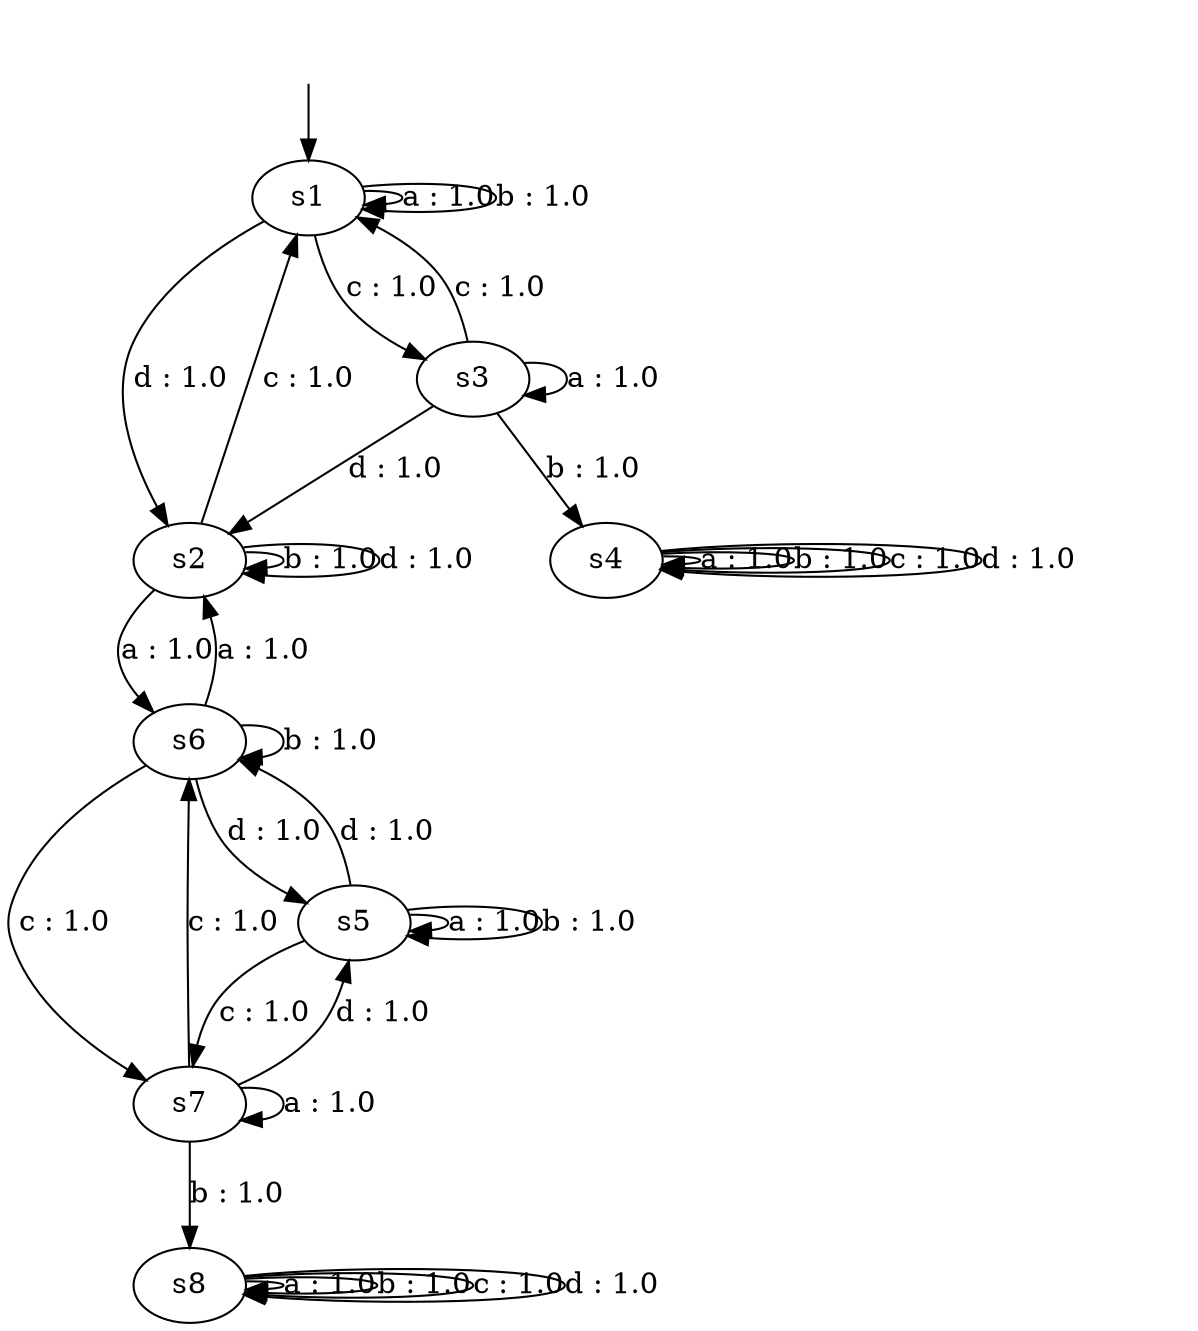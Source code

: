 digraph "graphs/aut7" {
s0 [label=s1];
s1 [label=s2];
s2 [label=s6];
s3 [label=s3];
s4 [label=s7];
s5 [label=s4];
s6 [label=s5];
s7 [label=s8];
s0 -> s0  [label="a : 1.0"];
s0 -> s0  [label="b : 1.0"];
s0 -> s3  [label="c : 1.0"];
s0 -> s1  [label="d : 1.0"];
s1 -> s2  [label="a : 1.0"];
s1 -> s1  [label="b : 1.0"];
s1 -> s0  [label="c : 1.0"];
s1 -> s1  [label="d : 1.0"];
s2 -> s1  [label="a : 1.0"];
s2 -> s2  [label="b : 1.0"];
s2 -> s4  [label="c : 1.0"];
s2 -> s6  [label="d : 1.0"];
s3 -> s3  [label="a : 1.0"];
s3 -> s5  [label="b : 1.0"];
s3 -> s0  [label="c : 1.0"];
s3 -> s1  [label="d : 1.0"];
s4 -> s4  [label="a : 1.0"];
s4 -> s7  [label="b : 1.0"];
s4 -> s2  [label="c : 1.0"];
s4 -> s6  [label="d : 1.0"];
s5 -> s5  [label="a : 1.0"];
s5 -> s5  [label="b : 1.0"];
s5 -> s5  [label="c : 1.0"];
s5 -> s5  [label="d : 1.0"];
s6 -> s6  [label="a : 1.0"];
s6 -> s6  [label="b : 1.0"];
s6 -> s4  [label="c : 1.0"];
s6 -> s2  [label="d : 1.0"];
s7 -> s7  [label="a : 1.0"];
s7 -> s7  [label="b : 1.0"];
s7 -> s7  [label="c : 1.0"];
s7 -> s7  [label="d : 1.0"];
__start0 [label="", shape=none];
__start0 -> s0  [label=""];
}
